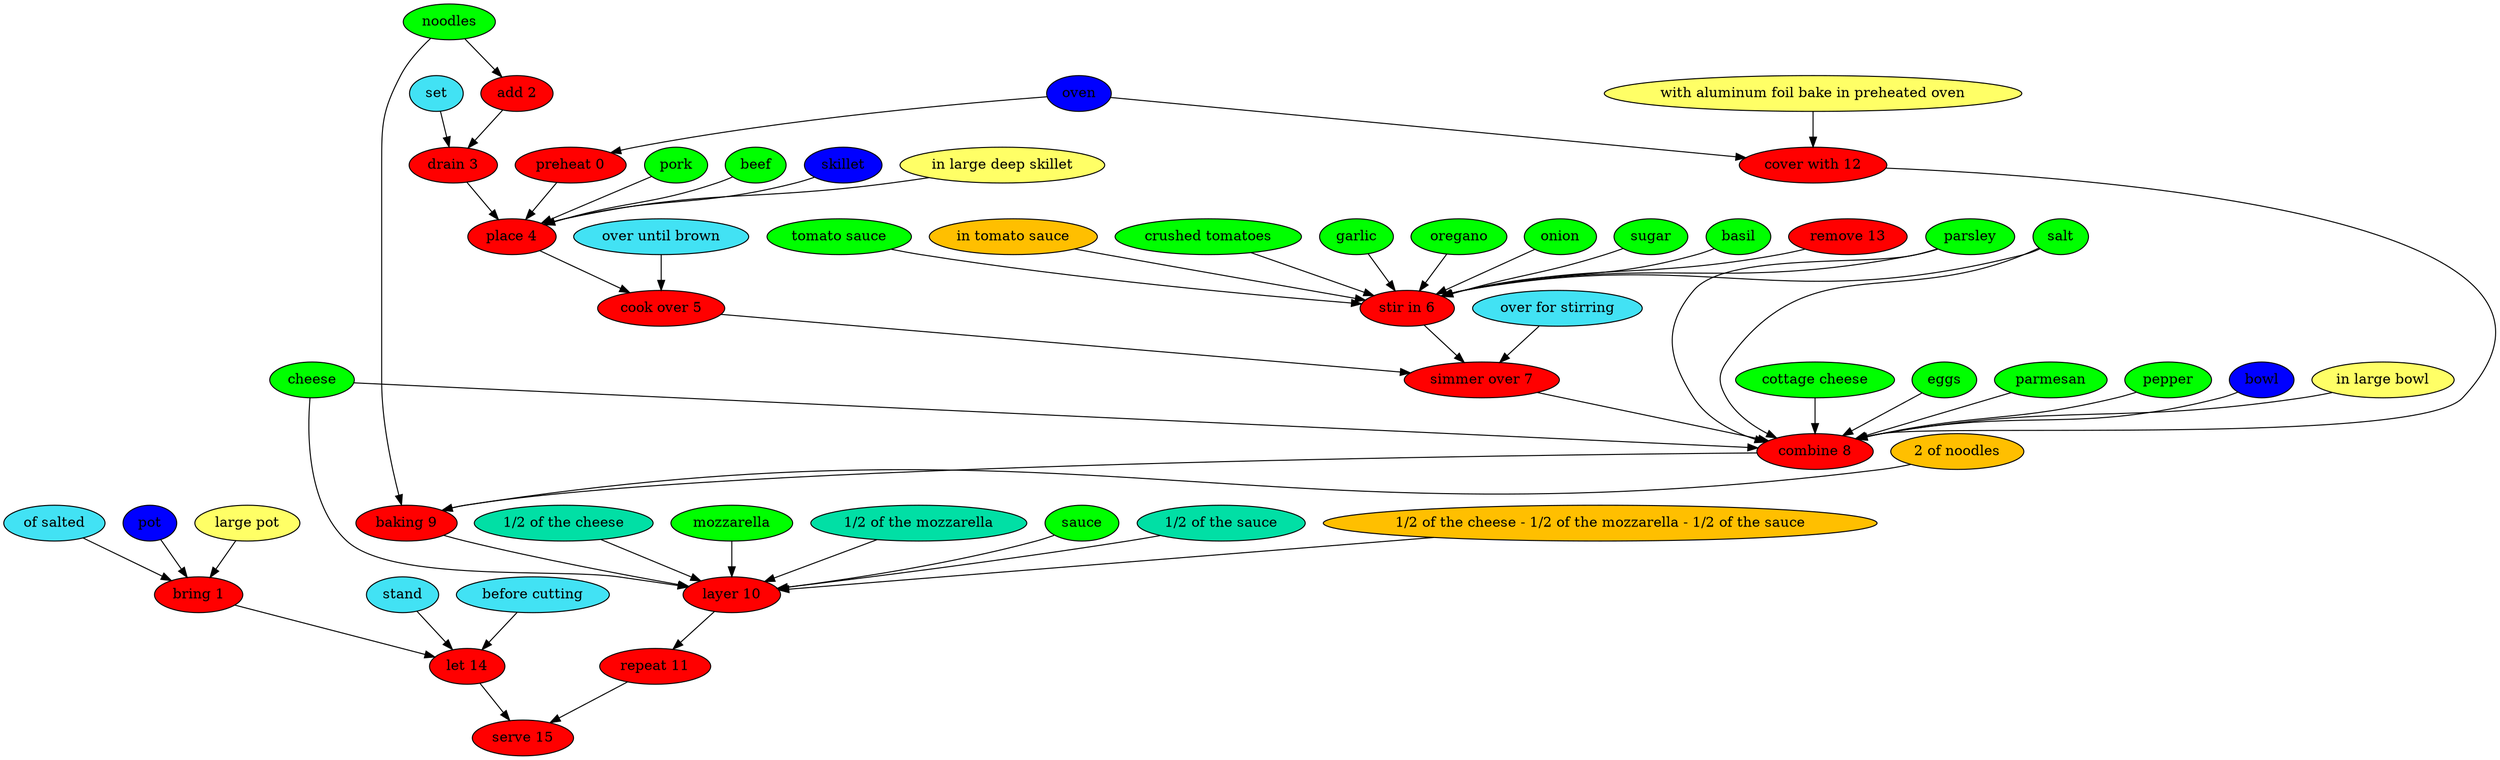 digraph G {
"preheat 0" [style=filled, fillcolor=red];
oven [style=filled, fillcolor="#0000ff"];
oven -> "preheat 0";
"bring 1" [style=filled, fillcolor=red];
"of salted" [style=filled, fillcolor="#42e2f4"];
"of salted" -> "bring 1";
pot [style=filled, fillcolor="#0000ff"];
pot -> "bring 1";
"large pot" [style=filled, fillcolor="#ffff66"];
"large pot" -> "bring 1";
"add 2" [style=filled, fillcolor=red];
noodles [style=filled, fillcolor=green];
noodles -> "add 2";
"drain 3" [style=filled, fillcolor=red];
set [style=filled, fillcolor="#42e2f4"];
set -> "drain 3";
"place 4" [style=filled, fillcolor=red];
pork [style=filled, fillcolor=green];
pork -> "place 4";
beef [style=filled, fillcolor=green];
beef -> "place 4";
skillet [style=filled, fillcolor="#0000ff"];
skillet -> "place 4";
"in large deep skillet" [style=filled, fillcolor="#ffff66"];
"in large deep skillet" -> "place 4";
"cook over 5" [style=filled, fillcolor=red];
"over until brown" [style=filled, fillcolor="#42e2f4"];
"over until brown" -> "cook over 5";
"stir in 6" [style=filled, fillcolor=red];
"tomato sauce" [style=filled, fillcolor=green];
"tomato sauce" -> "stir in 6";
"in tomato sauce" [style=filled, fillcolor="#01DFA5"];
"in tomato sauce" -> "stir in 6";
"crushed tomatoes" [style=filled, fillcolor=green];
"crushed tomatoes" -> "stir in 6";
parsley [style=filled, fillcolor=green];
parsley -> "stir in 6";
garlic [style=filled, fillcolor=green];
garlic -> "stir in 6";
oregano [style=filled, fillcolor=green];
oregano -> "stir in 6";
onion [style=filled, fillcolor=green];
onion -> "stir in 6";
sugar [style=filled, fillcolor=green];
sugar -> "stir in 6";
basil [style=filled, fillcolor=green];
basil -> "stir in 6";
salt [style=filled, fillcolor=green];
salt -> "stir in 6";
"in tomato sauce" [style=filled, fillcolor="#FFBF00"];
"simmer over 7" [style=filled, fillcolor=red];
"over for stirring" [style=filled, fillcolor="#42e2f4"];
"over for stirring" -> "simmer over 7";
"combine 8" [style=filled, fillcolor=red];
cheese [style=filled, fillcolor=green];
cheese -> "combine 8";
"cottage cheese" [style=filled, fillcolor=green];
"cottage cheese" -> "combine 8";
eggs [style=filled, fillcolor=green];
eggs -> "combine 8";
parmesan [style=filled, fillcolor=green];
parmesan -> "combine 8";
parsley [style=filled, fillcolor=green];
parsley -> "combine 8";
salt [style=filled, fillcolor=green];
salt -> "combine 8";
pepper [style=filled, fillcolor=green];
pepper -> "combine 8";
bowl [style=filled, fillcolor="#0000ff"];
bowl -> "combine 8";
"in large bowl" [style=filled, fillcolor="#ffff66"];
"in large bowl" -> "combine 8";
"baking 9" [style=filled, fillcolor=red];
noodles [style=filled, fillcolor=green];
noodles -> "baking 9";
"2 of noodles" [style=filled, fillcolor="#01DFA5"];
"2 of noodles" -> "baking 9";
"2 of noodles" [style=filled, fillcolor="#FFBF00"];
"layer 10" [style=filled, fillcolor=red];
cheese [style=filled, fillcolor=green];
cheese -> "layer 10";
"1/2 of the cheese" [style=filled, fillcolor="#01DFA5"];
"1/2 of the cheese" -> "layer 10";
mozzarella [style=filled, fillcolor=green];
mozzarella -> "layer 10";
"1/2 of the mozzarella" [style=filled, fillcolor="#01DFA5"];
"1/2 of the mozzarella" -> "layer 10";
sauce [style=filled, fillcolor=green];
sauce -> "layer 10";
"1/2 of the sauce" [style=filled, fillcolor="#01DFA5"];
"1/2 of the sauce" -> "layer 10";
"1/2 of the cheese - 1/2 of the mozzarella - 1/2 of the sauce" [style=filled, fillcolor="#FFBF00"];
"1/2 of the cheese - 1/2 of the mozzarella - 1/2 of the sauce" -> "layer 10";
"repeat 11" [style=filled, fillcolor=red];
"cover with 12" [style=filled, fillcolor=red];
oven [style=filled, fillcolor="#0000ff"];
oven -> "cover with 12";
"with aluminum foil bake in preheated oven" [style=filled, fillcolor="#ffff66"];
"with aluminum foil bake in preheated oven" -> "cover with 12";
"remove 13" [style=filled, fillcolor=red];
"let 14" [style=filled, fillcolor=red];
stand [style=filled, fillcolor="#42e2f4"];
stand -> "let 14";
"before cutting" [style=filled, fillcolor="#42e2f4"];
"before cutting" -> "let 14";
"serve 15" [style=filled, fillcolor=red];
"preheat 0" -> "place 4";
"bring 1" -> "let 14";
"add 2" -> "drain 3";
"drain 3" -> "place 4";
"place 4" -> "cook over 5";
"cook over 5" -> "simmer over 7";
"stir in 6" -> "simmer over 7";
"simmer over 7" -> "combine 8";
"combine 8" -> "baking 9";
"baking 9" -> "layer 10";
"layer 10" -> "repeat 11";
"repeat 11" -> "serve 15";
"cover with 12" -> "combine 8";
"remove 13" -> "stir in 6";
"let 14" -> "serve 15";
}
